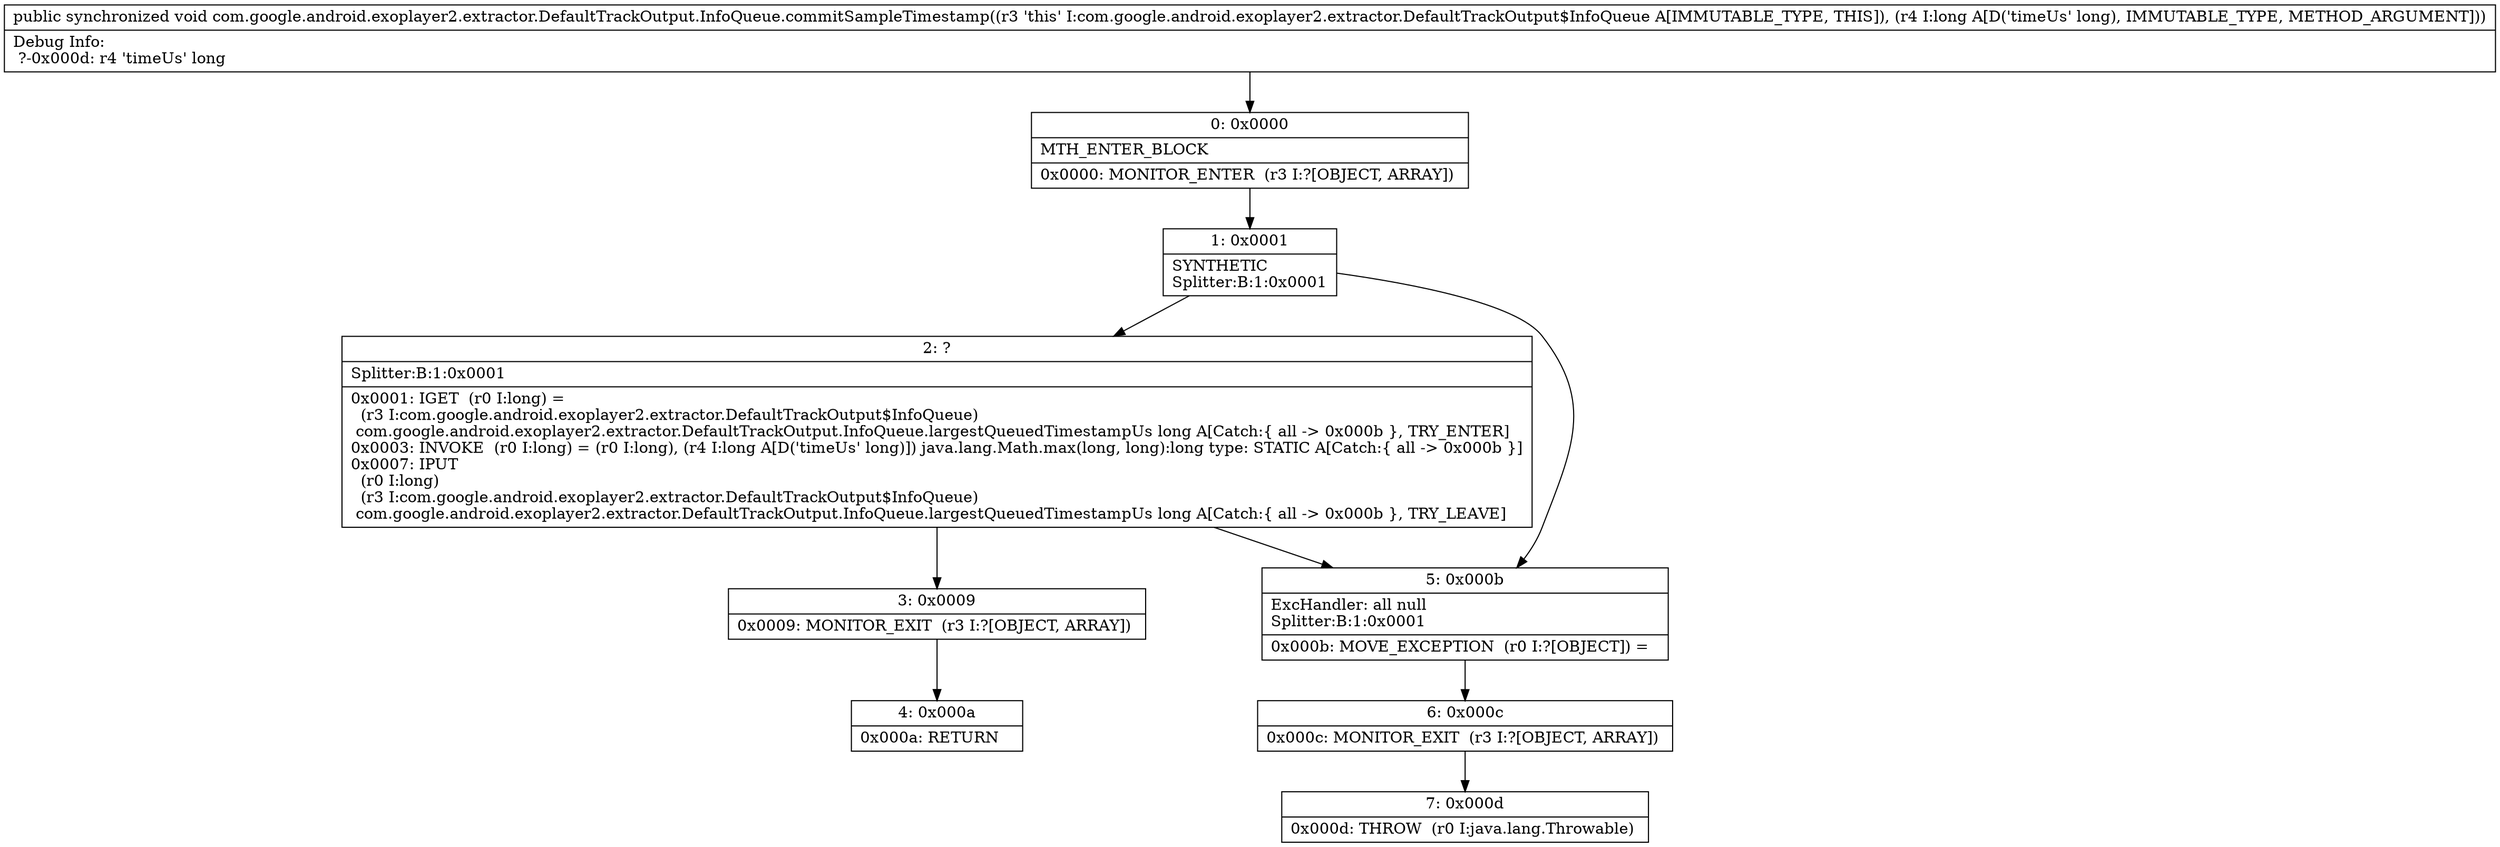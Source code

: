 digraph "CFG forcom.google.android.exoplayer2.extractor.DefaultTrackOutput.InfoQueue.commitSampleTimestamp(J)V" {
Node_0 [shape=record,label="{0\:\ 0x0000|MTH_ENTER_BLOCK\l|0x0000: MONITOR_ENTER  (r3 I:?[OBJECT, ARRAY]) \l}"];
Node_1 [shape=record,label="{1\:\ 0x0001|SYNTHETIC\lSplitter:B:1:0x0001\l}"];
Node_2 [shape=record,label="{2\:\ ?|Splitter:B:1:0x0001\l|0x0001: IGET  (r0 I:long) = \l  (r3 I:com.google.android.exoplayer2.extractor.DefaultTrackOutput$InfoQueue)\l com.google.android.exoplayer2.extractor.DefaultTrackOutput.InfoQueue.largestQueuedTimestampUs long A[Catch:\{ all \-\> 0x000b \}, TRY_ENTER]\l0x0003: INVOKE  (r0 I:long) = (r0 I:long), (r4 I:long A[D('timeUs' long)]) java.lang.Math.max(long, long):long type: STATIC A[Catch:\{ all \-\> 0x000b \}]\l0x0007: IPUT  \l  (r0 I:long)\l  (r3 I:com.google.android.exoplayer2.extractor.DefaultTrackOutput$InfoQueue)\l com.google.android.exoplayer2.extractor.DefaultTrackOutput.InfoQueue.largestQueuedTimestampUs long A[Catch:\{ all \-\> 0x000b \}, TRY_LEAVE]\l}"];
Node_3 [shape=record,label="{3\:\ 0x0009|0x0009: MONITOR_EXIT  (r3 I:?[OBJECT, ARRAY]) \l}"];
Node_4 [shape=record,label="{4\:\ 0x000a|0x000a: RETURN   \l}"];
Node_5 [shape=record,label="{5\:\ 0x000b|ExcHandler: all null\lSplitter:B:1:0x0001\l|0x000b: MOVE_EXCEPTION  (r0 I:?[OBJECT]) =  \l}"];
Node_6 [shape=record,label="{6\:\ 0x000c|0x000c: MONITOR_EXIT  (r3 I:?[OBJECT, ARRAY]) \l}"];
Node_7 [shape=record,label="{7\:\ 0x000d|0x000d: THROW  (r0 I:java.lang.Throwable) \l}"];
MethodNode[shape=record,label="{public synchronized void com.google.android.exoplayer2.extractor.DefaultTrackOutput.InfoQueue.commitSampleTimestamp((r3 'this' I:com.google.android.exoplayer2.extractor.DefaultTrackOutput$InfoQueue A[IMMUTABLE_TYPE, THIS]), (r4 I:long A[D('timeUs' long), IMMUTABLE_TYPE, METHOD_ARGUMENT]))  | Debug Info:\l  ?\-0x000d: r4 'timeUs' long\l}"];
MethodNode -> Node_0;
Node_0 -> Node_1;
Node_1 -> Node_2;
Node_1 -> Node_5;
Node_2 -> Node_3;
Node_2 -> Node_5;
Node_3 -> Node_4;
Node_5 -> Node_6;
Node_6 -> Node_7;
}

